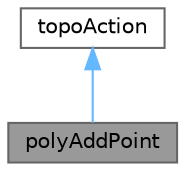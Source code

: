 digraph "polyAddPoint"
{
 // LATEX_PDF_SIZE
  bgcolor="transparent";
  edge [fontname=Helvetica,fontsize=10,labelfontname=Helvetica,labelfontsize=10];
  node [fontname=Helvetica,fontsize=10,shape=box,height=0.2,width=0.4];
  Node1 [id="Node000001",label="polyAddPoint",height=0.2,width=0.4,color="gray40", fillcolor="grey60", style="filled", fontcolor="black",tooltip="Class containing data for point addition."];
  Node2 -> Node1 [id="edge1_Node000001_Node000002",dir="back",color="steelblue1",style="solid",tooltip=" "];
  Node2 [id="Node000002",label="topoAction",height=0.2,width=0.4,color="gray40", fillcolor="white", style="filled",URL="$classFoam_1_1topoAction.html",tooltip="A virtual base class for topological actions."];
}
